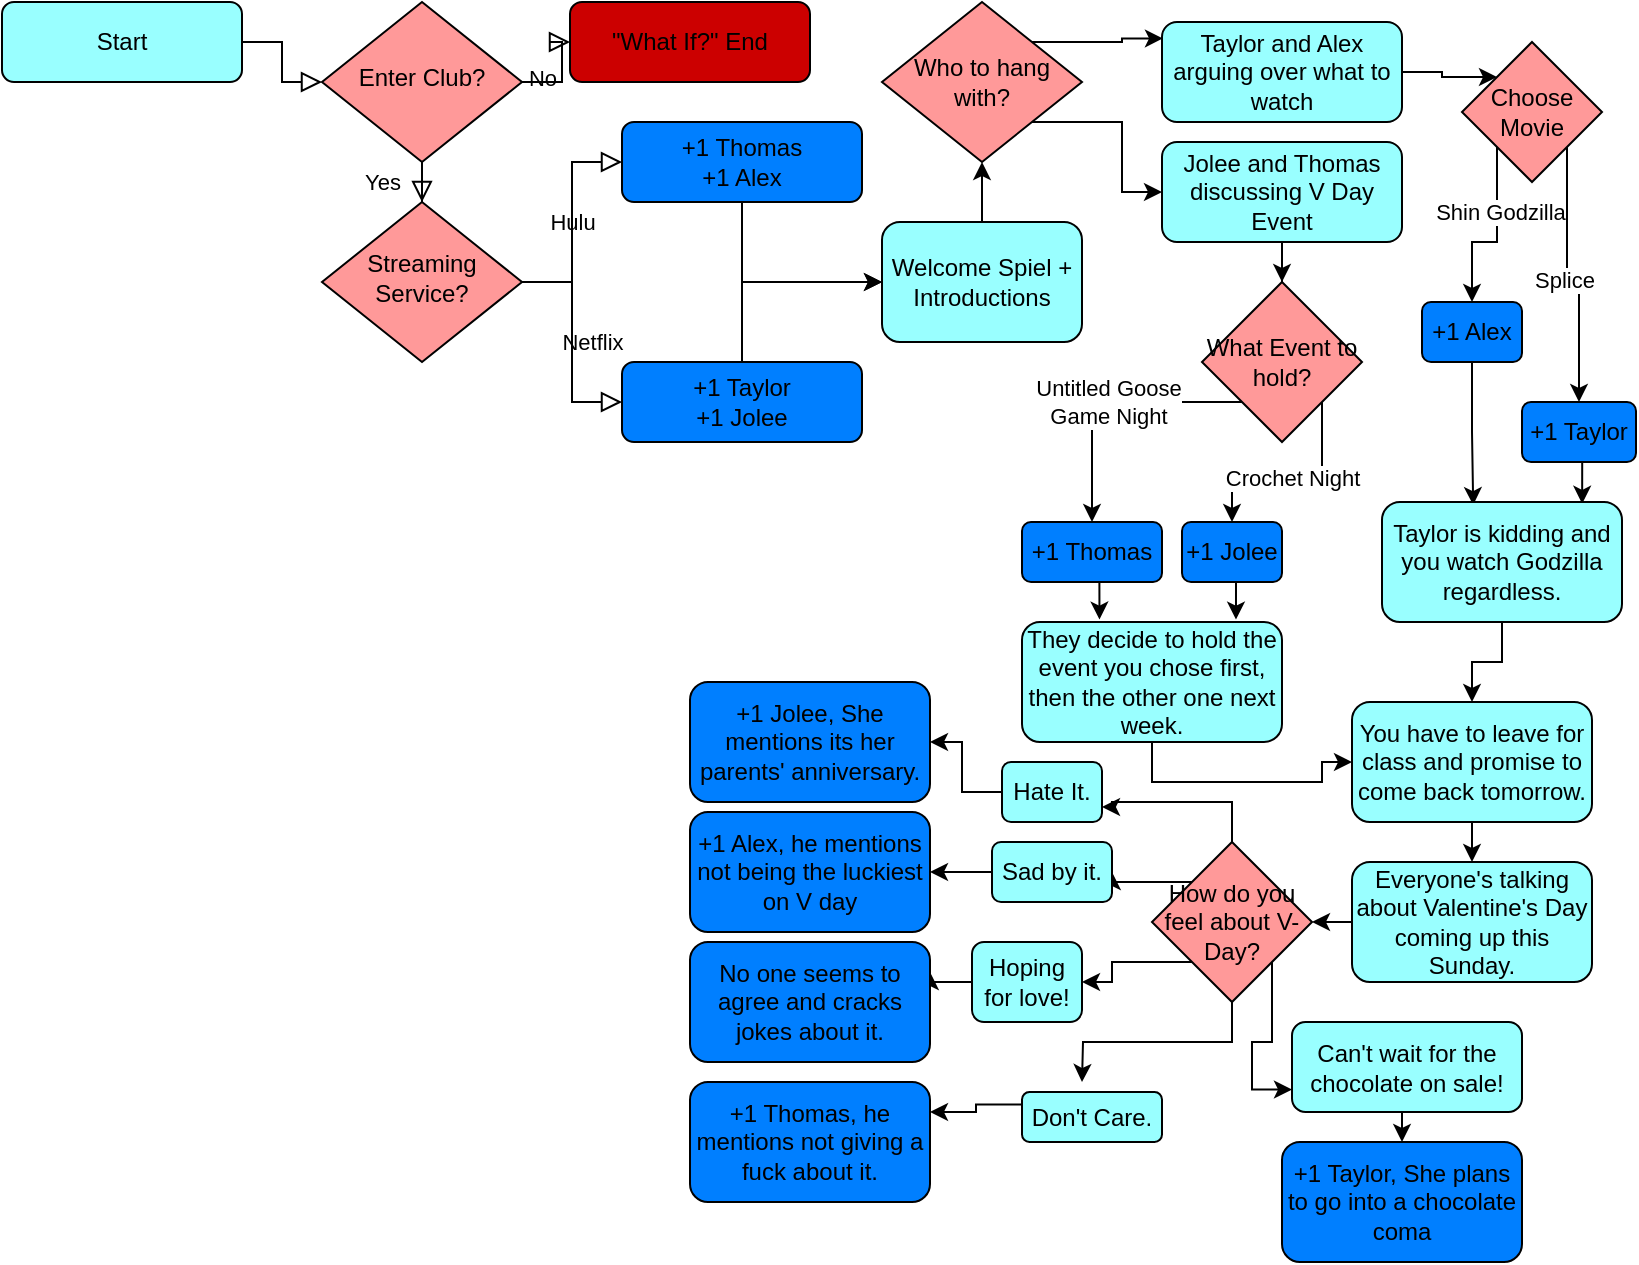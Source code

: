 <mxfile version="14.3.1" type="github">
  <diagram id="C5RBs43oDa-KdzZeNtuy" name="Page-1">
    <mxGraphModel dx="1195" dy="803" grid="1" gridSize="10" guides="1" tooltips="1" connect="1" arrows="1" fold="1" page="1" pageScale="1" pageWidth="827" pageHeight="1169" math="0" shadow="0">
      <root>
        <mxCell id="WIyWlLk6GJQsqaUBKTNV-0" />
        <mxCell id="WIyWlLk6GJQsqaUBKTNV-1" parent="WIyWlLk6GJQsqaUBKTNV-0" />
        <mxCell id="WIyWlLk6GJQsqaUBKTNV-2" value="" style="rounded=0;html=1;jettySize=auto;orthogonalLoop=1;fontSize=11;endArrow=block;endFill=0;endSize=8;strokeWidth=1;shadow=0;labelBackgroundColor=none;edgeStyle=orthogonalEdgeStyle;" parent="WIyWlLk6GJQsqaUBKTNV-1" source="WIyWlLk6GJQsqaUBKTNV-3" target="WIyWlLk6GJQsqaUBKTNV-6" edge="1">
          <mxGeometry relative="1" as="geometry" />
        </mxCell>
        <mxCell id="WIyWlLk6GJQsqaUBKTNV-3" value="Start" style="rounded=1;whiteSpace=wrap;html=1;fontSize=12;glass=0;strokeWidth=1;shadow=0;fillColor=#99FFFF;" parent="WIyWlLk6GJQsqaUBKTNV-1" vertex="1">
          <mxGeometry x="10" y="10" width="120" height="40" as="geometry" />
        </mxCell>
        <mxCell id="WIyWlLk6GJQsqaUBKTNV-4" value="Yes" style="rounded=0;html=1;jettySize=auto;orthogonalLoop=1;fontSize=11;endArrow=block;endFill=0;endSize=8;strokeWidth=1;shadow=0;labelBackgroundColor=none;edgeStyle=orthogonalEdgeStyle;" parent="WIyWlLk6GJQsqaUBKTNV-1" source="WIyWlLk6GJQsqaUBKTNV-6" target="WIyWlLk6GJQsqaUBKTNV-10" edge="1">
          <mxGeometry y="20" relative="1" as="geometry">
            <mxPoint as="offset" />
          </mxGeometry>
        </mxCell>
        <mxCell id="WIyWlLk6GJQsqaUBKTNV-5" value="No" style="edgeStyle=orthogonalEdgeStyle;rounded=0;html=1;jettySize=auto;orthogonalLoop=1;fontSize=11;endArrow=block;endFill=0;endSize=8;strokeWidth=1;shadow=0;labelBackgroundColor=none;" parent="WIyWlLk6GJQsqaUBKTNV-1" source="WIyWlLk6GJQsqaUBKTNV-6" target="WIyWlLk6GJQsqaUBKTNV-7" edge="1">
          <mxGeometry y="10" relative="1" as="geometry">
            <mxPoint as="offset" />
          </mxGeometry>
        </mxCell>
        <mxCell id="WIyWlLk6GJQsqaUBKTNV-6" value="Enter Club?" style="rhombus;whiteSpace=wrap;html=1;shadow=0;fontFamily=Helvetica;fontSize=12;align=center;strokeWidth=1;spacing=6;spacingTop=-4;fillColor=#FF9999;" parent="WIyWlLk6GJQsqaUBKTNV-1" vertex="1">
          <mxGeometry x="170" y="10" width="100" height="80" as="geometry" />
        </mxCell>
        <mxCell id="WIyWlLk6GJQsqaUBKTNV-7" value="&quot;What If?&quot; End" style="rounded=1;whiteSpace=wrap;html=1;fontSize=12;glass=0;strokeWidth=1;shadow=0;fillColor=#CC0000;" parent="WIyWlLk6GJQsqaUBKTNV-1" vertex="1">
          <mxGeometry x="294" y="10" width="120" height="40" as="geometry" />
        </mxCell>
        <mxCell id="WIyWlLk6GJQsqaUBKTNV-8" value="&lt;div&gt;Hulu&lt;/div&gt;" style="rounded=0;html=1;jettySize=auto;orthogonalLoop=1;fontSize=11;endArrow=block;endFill=0;endSize=8;strokeWidth=1;shadow=0;labelBackgroundColor=none;edgeStyle=orthogonalEdgeStyle;" parent="WIyWlLk6GJQsqaUBKTNV-1" source="WIyWlLk6GJQsqaUBKTNV-10" target="WIyWlLk6GJQsqaUBKTNV-11" edge="1">
          <mxGeometry x="0.001" relative="1" as="geometry">
            <mxPoint as="offset" />
          </mxGeometry>
        </mxCell>
        <mxCell id="WIyWlLk6GJQsqaUBKTNV-9" value="Netflix" style="edgeStyle=orthogonalEdgeStyle;rounded=0;html=1;jettySize=auto;orthogonalLoop=1;fontSize=11;endArrow=block;endFill=0;endSize=8;strokeWidth=1;shadow=0;labelBackgroundColor=none;" parent="WIyWlLk6GJQsqaUBKTNV-1" source="WIyWlLk6GJQsqaUBKTNV-10" target="WIyWlLk6GJQsqaUBKTNV-12" edge="1">
          <mxGeometry y="10" relative="1" as="geometry">
            <mxPoint as="offset" />
          </mxGeometry>
        </mxCell>
        <mxCell id="WIyWlLk6GJQsqaUBKTNV-10" value="Streaming Service?" style="rhombus;whiteSpace=wrap;html=1;shadow=0;fontFamily=Helvetica;fontSize=12;align=center;strokeWidth=1;spacing=6;spacingTop=-4;fillColor=#FF9999;" parent="WIyWlLk6GJQsqaUBKTNV-1" vertex="1">
          <mxGeometry x="170" y="110" width="100" height="80" as="geometry" />
        </mxCell>
        <mxCell id="7niTW8Xgemr1H40Gm-u1-4" style="edgeStyle=orthogonalEdgeStyle;rounded=0;orthogonalLoop=1;jettySize=auto;html=1;exitX=0.5;exitY=1;exitDx=0;exitDy=0;entryX=0;entryY=0.5;entryDx=0;entryDy=0;" parent="WIyWlLk6GJQsqaUBKTNV-1" source="WIyWlLk6GJQsqaUBKTNV-11" target="7niTW8Xgemr1H40Gm-u1-2" edge="1">
          <mxGeometry relative="1" as="geometry">
            <mxPoint x="460" y="120" as="targetPoint" />
          </mxGeometry>
        </mxCell>
        <mxCell id="WIyWlLk6GJQsqaUBKTNV-11" value="+1 Thomas&lt;br&gt;+1 Alex" style="rounded=1;whiteSpace=wrap;html=1;fontSize=12;glass=0;strokeWidth=1;shadow=0;fillColor=#007FFF;" parent="WIyWlLk6GJQsqaUBKTNV-1" vertex="1">
          <mxGeometry x="320" y="70" width="120" height="40" as="geometry" />
        </mxCell>
        <mxCell id="7niTW8Xgemr1H40Gm-u1-5" style="edgeStyle=orthogonalEdgeStyle;rounded=0;orthogonalLoop=1;jettySize=auto;html=1;exitX=0.5;exitY=0;exitDx=0;exitDy=0;entryX=0;entryY=0.5;entryDx=0;entryDy=0;" parent="WIyWlLk6GJQsqaUBKTNV-1" source="WIyWlLk6GJQsqaUBKTNV-12" target="7niTW8Xgemr1H40Gm-u1-2" edge="1">
          <mxGeometry relative="1" as="geometry" />
        </mxCell>
        <mxCell id="WIyWlLk6GJQsqaUBKTNV-12" value="+1 Taylor &lt;br&gt;+1 Jolee" style="rounded=1;whiteSpace=wrap;html=1;fontSize=12;glass=0;strokeWidth=1;shadow=0;fillColor=#007FFF;" parent="WIyWlLk6GJQsqaUBKTNV-1" vertex="1">
          <mxGeometry x="320" y="190" width="120" height="40" as="geometry" />
        </mxCell>
        <mxCell id="7niTW8Xgemr1H40Gm-u1-10" style="edgeStyle=orthogonalEdgeStyle;rounded=0;orthogonalLoop=1;jettySize=auto;html=1;exitX=0.5;exitY=0;exitDx=0;exitDy=0;entryX=0.5;entryY=1;entryDx=0;entryDy=0;" parent="WIyWlLk6GJQsqaUBKTNV-1" source="7niTW8Xgemr1H40Gm-u1-2" target="7niTW8Xgemr1H40Gm-u1-9" edge="1">
          <mxGeometry relative="1" as="geometry" />
        </mxCell>
        <mxCell id="7niTW8Xgemr1H40Gm-u1-2" value="Welcome Spiel + Introductions" style="rounded=1;whiteSpace=wrap;html=1;fillColor=#99FFFF;" parent="WIyWlLk6GJQsqaUBKTNV-1" vertex="1">
          <mxGeometry x="450" y="120" width="100" height="60" as="geometry" />
        </mxCell>
        <mxCell id="7niTW8Xgemr1H40Gm-u1-14" style="edgeStyle=orthogonalEdgeStyle;rounded=0;orthogonalLoop=1;jettySize=auto;html=1;exitX=1;exitY=0;exitDx=0;exitDy=0;entryX=0.004;entryY=0.164;entryDx=0;entryDy=0;entryPerimeter=0;" parent="WIyWlLk6GJQsqaUBKTNV-1" source="7niTW8Xgemr1H40Gm-u1-9" target="7niTW8Xgemr1H40Gm-u1-11" edge="1">
          <mxGeometry relative="1" as="geometry">
            <mxPoint x="560" y="29.862" as="targetPoint" />
          </mxGeometry>
        </mxCell>
        <mxCell id="7niTW8Xgemr1H40Gm-u1-16" style="edgeStyle=orthogonalEdgeStyle;rounded=0;orthogonalLoop=1;jettySize=auto;html=1;exitX=1;exitY=1;exitDx=0;exitDy=0;entryX=0;entryY=0.5;entryDx=0;entryDy=0;" parent="WIyWlLk6GJQsqaUBKTNV-1" source="7niTW8Xgemr1H40Gm-u1-9" target="7niTW8Xgemr1H40Gm-u1-12" edge="1">
          <mxGeometry relative="1" as="geometry" />
        </mxCell>
        <mxCell id="7niTW8Xgemr1H40Gm-u1-9" value="Who to hang with?" style="rhombus;whiteSpace=wrap;html=1;fillColor=#FF9999;" parent="WIyWlLk6GJQsqaUBKTNV-1" vertex="1">
          <mxGeometry x="450" y="10" width="100" height="80" as="geometry" />
        </mxCell>
        <mxCell id="7niTW8Xgemr1H40Gm-u1-18" style="edgeStyle=orthogonalEdgeStyle;rounded=0;orthogonalLoop=1;jettySize=auto;html=1;exitX=1;exitY=0.5;exitDx=0;exitDy=0;entryX=0;entryY=0;entryDx=0;entryDy=0;" parent="WIyWlLk6GJQsqaUBKTNV-1" source="7niTW8Xgemr1H40Gm-u1-11" target="7niTW8Xgemr1H40Gm-u1-17" edge="1">
          <mxGeometry relative="1" as="geometry" />
        </mxCell>
        <mxCell id="7niTW8Xgemr1H40Gm-u1-11" value="Taylor and Alex arguing over what to watch" style="rounded=1;whiteSpace=wrap;html=1;fillColor=#99FFFF;" parent="WIyWlLk6GJQsqaUBKTNV-1" vertex="1">
          <mxGeometry x="590" y="20" width="120" height="50" as="geometry" />
        </mxCell>
        <mxCell id="7niTW8Xgemr1H40Gm-u1-26" style="edgeStyle=orthogonalEdgeStyle;rounded=0;orthogonalLoop=1;jettySize=auto;html=1;exitX=0.5;exitY=1;exitDx=0;exitDy=0;" parent="WIyWlLk6GJQsqaUBKTNV-1" source="7niTW8Xgemr1H40Gm-u1-12" target="7niTW8Xgemr1H40Gm-u1-25" edge="1">
          <mxGeometry relative="1" as="geometry" />
        </mxCell>
        <mxCell id="7niTW8Xgemr1H40Gm-u1-12" value="Jolee and Thomas discussing V Day Event" style="rounded=1;whiteSpace=wrap;html=1;fillColor=#99FFFF;" parent="WIyWlLk6GJQsqaUBKTNV-1" vertex="1">
          <mxGeometry x="590" y="80" width="120" height="50" as="geometry" />
        </mxCell>
        <mxCell id="7niTW8Xgemr1H40Gm-u1-21" style="edgeStyle=orthogonalEdgeStyle;rounded=0;orthogonalLoop=1;jettySize=auto;html=1;exitX=1;exitY=1;exitDx=0;exitDy=0;entryX=0.5;entryY=0;entryDx=0;entryDy=0;" parent="WIyWlLk6GJQsqaUBKTNV-1" source="7niTW8Xgemr1H40Gm-u1-17" target="7niTW8Xgemr1H40Gm-u1-19" edge="1">
          <mxGeometry relative="1" as="geometry" />
        </mxCell>
        <mxCell id="7niTW8Xgemr1H40Gm-u1-24" value="Splice" style="edgeLabel;html=1;align=center;verticalAlign=middle;resizable=0;points=[];" parent="7niTW8Xgemr1H40Gm-u1-21" vertex="1" connectable="0">
          <mxGeometry x="-0.001" y="-2" relative="1" as="geometry">
            <mxPoint as="offset" />
          </mxGeometry>
        </mxCell>
        <mxCell id="7niTW8Xgemr1H40Gm-u1-22" style="edgeStyle=orthogonalEdgeStyle;rounded=0;orthogonalLoop=1;jettySize=auto;html=1;exitX=0;exitY=1;exitDx=0;exitDy=0;entryX=0.5;entryY=0;entryDx=0;entryDy=0;" parent="WIyWlLk6GJQsqaUBKTNV-1" source="7niTW8Xgemr1H40Gm-u1-17" target="7niTW8Xgemr1H40Gm-u1-20" edge="1">
          <mxGeometry relative="1" as="geometry" />
        </mxCell>
        <mxCell id="7niTW8Xgemr1H40Gm-u1-23" value="Shin Godzilla" style="edgeLabel;html=1;align=center;verticalAlign=middle;resizable=0;points=[];" parent="7niTW8Xgemr1H40Gm-u1-22" vertex="1" connectable="0">
          <mxGeometry x="-0.284" y="1" relative="1" as="geometry">
            <mxPoint as="offset" />
          </mxGeometry>
        </mxCell>
        <mxCell id="7niTW8Xgemr1H40Gm-u1-17" value="Choose Movie" style="rhombus;whiteSpace=wrap;html=1;fillColor=#FF9999;" parent="WIyWlLk6GJQsqaUBKTNV-1" vertex="1">
          <mxGeometry x="740" y="30" width="70" height="70" as="geometry" />
        </mxCell>
        <mxCell id="7niTW8Xgemr1H40Gm-u1-41" style="edgeStyle=orthogonalEdgeStyle;rounded=0;orthogonalLoop=1;jettySize=auto;html=1;exitX=0.5;exitY=1;exitDx=0;exitDy=0;entryX=0.834;entryY=0.015;entryDx=0;entryDy=0;entryPerimeter=0;" parent="WIyWlLk6GJQsqaUBKTNV-1" source="7niTW8Xgemr1H40Gm-u1-19" target="7niTW8Xgemr1H40Gm-u1-39" edge="1">
          <mxGeometry relative="1" as="geometry" />
        </mxCell>
        <mxCell id="7niTW8Xgemr1H40Gm-u1-19" value="+1 Taylor" style="rounded=1;whiteSpace=wrap;html=1;fillColor=#007FFF;" parent="WIyWlLk6GJQsqaUBKTNV-1" vertex="1">
          <mxGeometry x="770" y="210" width="57" height="30" as="geometry" />
        </mxCell>
        <mxCell id="7niTW8Xgemr1H40Gm-u1-40" style="edgeStyle=orthogonalEdgeStyle;rounded=0;orthogonalLoop=1;jettySize=auto;html=1;exitX=0.5;exitY=1;exitDx=0;exitDy=0;entryX=0.38;entryY=0.026;entryDx=0;entryDy=0;entryPerimeter=0;" parent="WIyWlLk6GJQsqaUBKTNV-1" source="7niTW8Xgemr1H40Gm-u1-20" target="7niTW8Xgemr1H40Gm-u1-39" edge="1">
          <mxGeometry relative="1" as="geometry" />
        </mxCell>
        <mxCell id="7niTW8Xgemr1H40Gm-u1-20" value="+1 Alex" style="rounded=1;whiteSpace=wrap;html=1;fillColor=#007FFF;" parent="WIyWlLk6GJQsqaUBKTNV-1" vertex="1">
          <mxGeometry x="720" y="160" width="50" height="30" as="geometry" />
        </mxCell>
        <mxCell id="7niTW8Xgemr1H40Gm-u1-35" value="Untitled Goose&lt;br&gt;Game Night" style="edgeStyle=orthogonalEdgeStyle;rounded=0;orthogonalLoop=1;jettySize=auto;html=1;exitX=0;exitY=1;exitDx=0;exitDy=0;entryX=0.5;entryY=0;entryDx=0;entryDy=0;" parent="WIyWlLk6GJQsqaUBKTNV-1" source="7niTW8Xgemr1H40Gm-u1-25" target="7niTW8Xgemr1H40Gm-u1-27" edge="1">
          <mxGeometry relative="1" as="geometry" />
        </mxCell>
        <mxCell id="7niTW8Xgemr1H40Gm-u1-36" style="edgeStyle=orthogonalEdgeStyle;rounded=0;orthogonalLoop=1;jettySize=auto;html=1;exitX=1;exitY=1;exitDx=0;exitDy=0;entryX=0.5;entryY=0;entryDx=0;entryDy=0;" parent="WIyWlLk6GJQsqaUBKTNV-1" source="7niTW8Xgemr1H40Gm-u1-25" target="7niTW8Xgemr1H40Gm-u1-28" edge="1">
          <mxGeometry relative="1" as="geometry" />
        </mxCell>
        <mxCell id="7niTW8Xgemr1H40Gm-u1-38" value="Crochet Night" style="edgeLabel;html=1;align=center;verticalAlign=middle;resizable=0;points=[];" parent="7niTW8Xgemr1H40Gm-u1-36" vertex="1" connectable="0">
          <mxGeometry x="0.055" y="-2" relative="1" as="geometry">
            <mxPoint as="offset" />
          </mxGeometry>
        </mxCell>
        <mxCell id="7niTW8Xgemr1H40Gm-u1-25" value="What Event to hold?" style="rhombus;whiteSpace=wrap;html=1;fillColor=#FF9999;" parent="WIyWlLk6GJQsqaUBKTNV-1" vertex="1">
          <mxGeometry x="610" y="150" width="80" height="80" as="geometry" />
        </mxCell>
        <mxCell id="7niTW8Xgemr1H40Gm-u1-43" style="edgeStyle=orthogonalEdgeStyle;rounded=0;orthogonalLoop=1;jettySize=auto;html=1;exitX=0.5;exitY=1;exitDx=0;exitDy=0;entryX=0.298;entryY=-0.02;entryDx=0;entryDy=0;entryPerimeter=0;" parent="WIyWlLk6GJQsqaUBKTNV-1" source="7niTW8Xgemr1H40Gm-u1-27" target="7niTW8Xgemr1H40Gm-u1-42" edge="1">
          <mxGeometry relative="1" as="geometry" />
        </mxCell>
        <mxCell id="7niTW8Xgemr1H40Gm-u1-27" value="+1 Thomas" style="rounded=1;whiteSpace=wrap;html=1;fillColor=#007FFF;" parent="WIyWlLk6GJQsqaUBKTNV-1" vertex="1">
          <mxGeometry x="520" y="270" width="70" height="30" as="geometry" />
        </mxCell>
        <mxCell id="7niTW8Xgemr1H40Gm-u1-44" style="edgeStyle=orthogonalEdgeStyle;rounded=0;orthogonalLoop=1;jettySize=auto;html=1;exitX=0.5;exitY=1;exitDx=0;exitDy=0;entryX=0.823;entryY=-0.02;entryDx=0;entryDy=0;entryPerimeter=0;" parent="WIyWlLk6GJQsqaUBKTNV-1" source="7niTW8Xgemr1H40Gm-u1-28" target="7niTW8Xgemr1H40Gm-u1-42" edge="1">
          <mxGeometry relative="1" as="geometry" />
        </mxCell>
        <mxCell id="7niTW8Xgemr1H40Gm-u1-28" value="+1 Jolee" style="rounded=1;whiteSpace=wrap;html=1;fillColor=#007FFF;" parent="WIyWlLk6GJQsqaUBKTNV-1" vertex="1">
          <mxGeometry x="600" y="270" width="50" height="30" as="geometry" />
        </mxCell>
        <mxCell id="7niTW8Xgemr1H40Gm-u1-47" style="edgeStyle=orthogonalEdgeStyle;rounded=0;orthogonalLoop=1;jettySize=auto;html=1;" parent="WIyWlLk6GJQsqaUBKTNV-1" source="7niTW8Xgemr1H40Gm-u1-39" target="7niTW8Xgemr1H40Gm-u1-45" edge="1">
          <mxGeometry relative="1" as="geometry" />
        </mxCell>
        <mxCell id="7niTW8Xgemr1H40Gm-u1-39" value="Taylor is kidding and you watch Godzilla regardless." style="rounded=1;whiteSpace=wrap;html=1;fillColor=#99FFFF;" parent="WIyWlLk6GJQsqaUBKTNV-1" vertex="1">
          <mxGeometry x="700" y="260" width="120" height="60" as="geometry" />
        </mxCell>
        <mxCell id="7niTW8Xgemr1H40Gm-u1-46" style="edgeStyle=orthogonalEdgeStyle;rounded=0;orthogonalLoop=1;jettySize=auto;html=1;exitX=0.5;exitY=1;exitDx=0;exitDy=0;" parent="WIyWlLk6GJQsqaUBKTNV-1" source="7niTW8Xgemr1H40Gm-u1-42" target="7niTW8Xgemr1H40Gm-u1-45" edge="1">
          <mxGeometry relative="1" as="geometry" />
        </mxCell>
        <mxCell id="7niTW8Xgemr1H40Gm-u1-42" value="They decide to hold the event you chose first, then the other one next week." style="rounded=1;whiteSpace=wrap;html=1;fillColor=#99FFFF;" parent="WIyWlLk6GJQsqaUBKTNV-1" vertex="1">
          <mxGeometry x="520" y="320" width="130" height="60" as="geometry" />
        </mxCell>
        <mxCell id="zB-yl0xvXpaKHg-PZh-j-4" style="edgeStyle=orthogonalEdgeStyle;rounded=0;orthogonalLoop=1;jettySize=auto;html=1;exitX=0.5;exitY=1;exitDx=0;exitDy=0;entryX=0.5;entryY=0;entryDx=0;entryDy=0;" edge="1" parent="WIyWlLk6GJQsqaUBKTNV-1" source="7niTW8Xgemr1H40Gm-u1-45" target="zB-yl0xvXpaKHg-PZh-j-2">
          <mxGeometry relative="1" as="geometry" />
        </mxCell>
        <mxCell id="7niTW8Xgemr1H40Gm-u1-45" value="You have to leave for class and promise to come back tomorrow." style="rounded=1;whiteSpace=wrap;html=1;fillColor=#99FFFF;" parent="WIyWlLk6GJQsqaUBKTNV-1" vertex="1">
          <mxGeometry x="685" y="360" width="120" height="60" as="geometry" />
        </mxCell>
        <mxCell id="zB-yl0xvXpaKHg-PZh-j-25" style="edgeStyle=orthogonalEdgeStyle;rounded=0;orthogonalLoop=1;jettySize=auto;html=1;exitX=0;exitY=0.5;exitDx=0;exitDy=0;entryX=1;entryY=0.5;entryDx=0;entryDy=0;" edge="1" parent="WIyWlLk6GJQsqaUBKTNV-1" source="zB-yl0xvXpaKHg-PZh-j-2" target="zB-yl0xvXpaKHg-PZh-j-7">
          <mxGeometry relative="1" as="geometry" />
        </mxCell>
        <mxCell id="zB-yl0xvXpaKHg-PZh-j-2" value="Everyone&#39;s talking about Valentine&#39;s Day coming up this Sunday." style="rounded=1;whiteSpace=wrap;html=1;fillColor=#99FFFF;" vertex="1" parent="WIyWlLk6GJQsqaUBKTNV-1">
          <mxGeometry x="685" y="440" width="120" height="60" as="geometry" />
        </mxCell>
        <mxCell id="zB-yl0xvXpaKHg-PZh-j-28" style="edgeStyle=orthogonalEdgeStyle;rounded=0;orthogonalLoop=1;jettySize=auto;html=1;exitX=0;exitY=0.5;exitDx=0;exitDy=0;entryX=1;entryY=0.5;entryDx=0;entryDy=0;" edge="1" parent="WIyWlLk6GJQsqaUBKTNV-1" source="zB-yl0xvXpaKHg-PZh-j-6" target="zB-yl0xvXpaKHg-PZh-j-26">
          <mxGeometry relative="1" as="geometry" />
        </mxCell>
        <mxCell id="zB-yl0xvXpaKHg-PZh-j-6" value="Hate It." style="rounded=1;whiteSpace=wrap;html=1;fillColor=#99FFFF;" vertex="1" parent="WIyWlLk6GJQsqaUBKTNV-1">
          <mxGeometry x="510" y="390" width="50" height="30" as="geometry" />
        </mxCell>
        <mxCell id="zB-yl0xvXpaKHg-PZh-j-10" style="edgeStyle=orthogonalEdgeStyle;rounded=0;orthogonalLoop=1;jettySize=auto;html=1;exitX=0.5;exitY=0;exitDx=0;exitDy=0;entryX=1;entryY=0.75;entryDx=0;entryDy=0;" edge="1" parent="WIyWlLk6GJQsqaUBKTNV-1" source="zB-yl0xvXpaKHg-PZh-j-7" target="zB-yl0xvXpaKHg-PZh-j-6">
          <mxGeometry relative="1" as="geometry" />
        </mxCell>
        <mxCell id="zB-yl0xvXpaKHg-PZh-j-13" style="edgeStyle=orthogonalEdgeStyle;rounded=0;orthogonalLoop=1;jettySize=auto;html=1;exitX=0;exitY=0;exitDx=0;exitDy=0;entryX=1;entryY=0.5;entryDx=0;entryDy=0;" edge="1" parent="WIyWlLk6GJQsqaUBKTNV-1" source="zB-yl0xvXpaKHg-PZh-j-7" target="zB-yl0xvXpaKHg-PZh-j-11">
          <mxGeometry relative="1" as="geometry" />
        </mxCell>
        <mxCell id="zB-yl0xvXpaKHg-PZh-j-19" style="edgeStyle=orthogonalEdgeStyle;rounded=0;orthogonalLoop=1;jettySize=auto;html=1;exitX=0;exitY=1;exitDx=0;exitDy=0;entryX=1;entryY=0.5;entryDx=0;entryDy=0;" edge="1" parent="WIyWlLk6GJQsqaUBKTNV-1" source="zB-yl0xvXpaKHg-PZh-j-7" target="zB-yl0xvXpaKHg-PZh-j-18">
          <mxGeometry relative="1" as="geometry" />
        </mxCell>
        <mxCell id="zB-yl0xvXpaKHg-PZh-j-21" style="edgeStyle=orthogonalEdgeStyle;rounded=0;orthogonalLoop=1;jettySize=auto;html=1;exitX=0.5;exitY=1;exitDx=0;exitDy=0;" edge="1" parent="WIyWlLk6GJQsqaUBKTNV-1" source="zB-yl0xvXpaKHg-PZh-j-7">
          <mxGeometry relative="1" as="geometry">
            <mxPoint x="550" y="550" as="targetPoint" />
          </mxGeometry>
        </mxCell>
        <mxCell id="zB-yl0xvXpaKHg-PZh-j-23" style="edgeStyle=orthogonalEdgeStyle;rounded=0;orthogonalLoop=1;jettySize=auto;html=1;exitX=1;exitY=1;exitDx=0;exitDy=0;entryX=0;entryY=0.75;entryDx=0;entryDy=0;" edge="1" parent="WIyWlLk6GJQsqaUBKTNV-1" source="zB-yl0xvXpaKHg-PZh-j-7" target="zB-yl0xvXpaKHg-PZh-j-17">
          <mxGeometry relative="1" as="geometry" />
        </mxCell>
        <mxCell id="zB-yl0xvXpaKHg-PZh-j-7" value="How do you feel about V-Day?" style="rhombus;whiteSpace=wrap;html=1;fillColor=#FF9999;" vertex="1" parent="WIyWlLk6GJQsqaUBKTNV-1">
          <mxGeometry x="585" y="430" width="80" height="80" as="geometry" />
        </mxCell>
        <mxCell id="zB-yl0xvXpaKHg-PZh-j-29" style="edgeStyle=orthogonalEdgeStyle;rounded=0;orthogonalLoop=1;jettySize=auto;html=1;exitX=0;exitY=0.5;exitDx=0;exitDy=0;entryX=1;entryY=0.5;entryDx=0;entryDy=0;" edge="1" parent="WIyWlLk6GJQsqaUBKTNV-1" source="zB-yl0xvXpaKHg-PZh-j-11" target="zB-yl0xvXpaKHg-PZh-j-27">
          <mxGeometry relative="1" as="geometry" />
        </mxCell>
        <mxCell id="zB-yl0xvXpaKHg-PZh-j-11" value="Sad by it." style="rounded=1;whiteSpace=wrap;html=1;fillColor=#99FFFF;" vertex="1" parent="WIyWlLk6GJQsqaUBKTNV-1">
          <mxGeometry x="505" y="430" width="60" height="30" as="geometry" />
        </mxCell>
        <mxCell id="zB-yl0xvXpaKHg-PZh-j-37" style="edgeStyle=orthogonalEdgeStyle;rounded=0;orthogonalLoop=1;jettySize=auto;html=1;exitX=0.5;exitY=1;exitDx=0;exitDy=0;entryX=0.5;entryY=0;entryDx=0;entryDy=0;" edge="1" parent="WIyWlLk6GJQsqaUBKTNV-1" source="zB-yl0xvXpaKHg-PZh-j-17" target="zB-yl0xvXpaKHg-PZh-j-36">
          <mxGeometry relative="1" as="geometry" />
        </mxCell>
        <mxCell id="zB-yl0xvXpaKHg-PZh-j-17" value="Can&#39;t wait for the chocolate on sale!" style="rounded=1;whiteSpace=wrap;html=1;fillColor=#99FFFF;" vertex="1" parent="WIyWlLk6GJQsqaUBKTNV-1">
          <mxGeometry x="655" y="520" width="115" height="45" as="geometry" />
        </mxCell>
        <mxCell id="zB-yl0xvXpaKHg-PZh-j-33" style="edgeStyle=orthogonalEdgeStyle;rounded=0;orthogonalLoop=1;jettySize=auto;html=1;exitX=0;exitY=0.5;exitDx=0;exitDy=0;entryX=1;entryY=0.25;entryDx=0;entryDy=0;" edge="1" parent="WIyWlLk6GJQsqaUBKTNV-1" source="zB-yl0xvXpaKHg-PZh-j-18" target="zB-yl0xvXpaKHg-PZh-j-30">
          <mxGeometry relative="1" as="geometry" />
        </mxCell>
        <mxCell id="zB-yl0xvXpaKHg-PZh-j-18" value="Hoping for love!" style="rounded=1;whiteSpace=wrap;html=1;fillColor=#99FFFF;" vertex="1" parent="WIyWlLk6GJQsqaUBKTNV-1">
          <mxGeometry x="495" y="480" width="55" height="40" as="geometry" />
        </mxCell>
        <mxCell id="zB-yl0xvXpaKHg-PZh-j-35" style="edgeStyle=orthogonalEdgeStyle;rounded=0;orthogonalLoop=1;jettySize=auto;html=1;exitX=1;exitY=0.75;exitDx=0;exitDy=0;entryX=1;entryY=0.25;entryDx=0;entryDy=0;" edge="1" parent="WIyWlLk6GJQsqaUBKTNV-1" source="zB-yl0xvXpaKHg-PZh-j-20" target="zB-yl0xvXpaKHg-PZh-j-34">
          <mxGeometry relative="1" as="geometry" />
        </mxCell>
        <mxCell id="zB-yl0xvXpaKHg-PZh-j-20" value="Don&#39;t Care." style="rounded=1;whiteSpace=wrap;html=1;direction=west;fillColor=#99FFFF;" vertex="1" parent="WIyWlLk6GJQsqaUBKTNV-1">
          <mxGeometry x="520" y="555" width="70" height="25" as="geometry" />
        </mxCell>
        <mxCell id="zB-yl0xvXpaKHg-PZh-j-26" value="+1 Jolee, She mentions its her parents&#39; anniversary." style="rounded=1;whiteSpace=wrap;html=1;fillColor=#007FFF;" vertex="1" parent="WIyWlLk6GJQsqaUBKTNV-1">
          <mxGeometry x="354" y="350" width="120" height="60" as="geometry" />
        </mxCell>
        <mxCell id="zB-yl0xvXpaKHg-PZh-j-27" value="+1 Alex, he mentions not being the luckiest on V day" style="rounded=1;whiteSpace=wrap;html=1;fillColor=#007FFF;" vertex="1" parent="WIyWlLk6GJQsqaUBKTNV-1">
          <mxGeometry x="354" y="415" width="120" height="60" as="geometry" />
        </mxCell>
        <mxCell id="zB-yl0xvXpaKHg-PZh-j-30" value="No one seems to agree and cracks jokes about it." style="rounded=1;whiteSpace=wrap;html=1;fillColor=#007FFF;" vertex="1" parent="WIyWlLk6GJQsqaUBKTNV-1">
          <mxGeometry x="354" y="480" width="120" height="60" as="geometry" />
        </mxCell>
        <mxCell id="zB-yl0xvXpaKHg-PZh-j-34" value="+1 Thomas, he mentions not giving a fuck about it." style="rounded=1;whiteSpace=wrap;html=1;fillColor=#007FFF;" vertex="1" parent="WIyWlLk6GJQsqaUBKTNV-1">
          <mxGeometry x="354" y="550" width="120" height="60" as="geometry" />
        </mxCell>
        <mxCell id="zB-yl0xvXpaKHg-PZh-j-36" value="+1 Taylor, She plans to go into a chocolate coma" style="rounded=1;whiteSpace=wrap;html=1;fillColor=#007FFF;" vertex="1" parent="WIyWlLk6GJQsqaUBKTNV-1">
          <mxGeometry x="650" y="580" width="120" height="60" as="geometry" />
        </mxCell>
      </root>
    </mxGraphModel>
  </diagram>
</mxfile>
